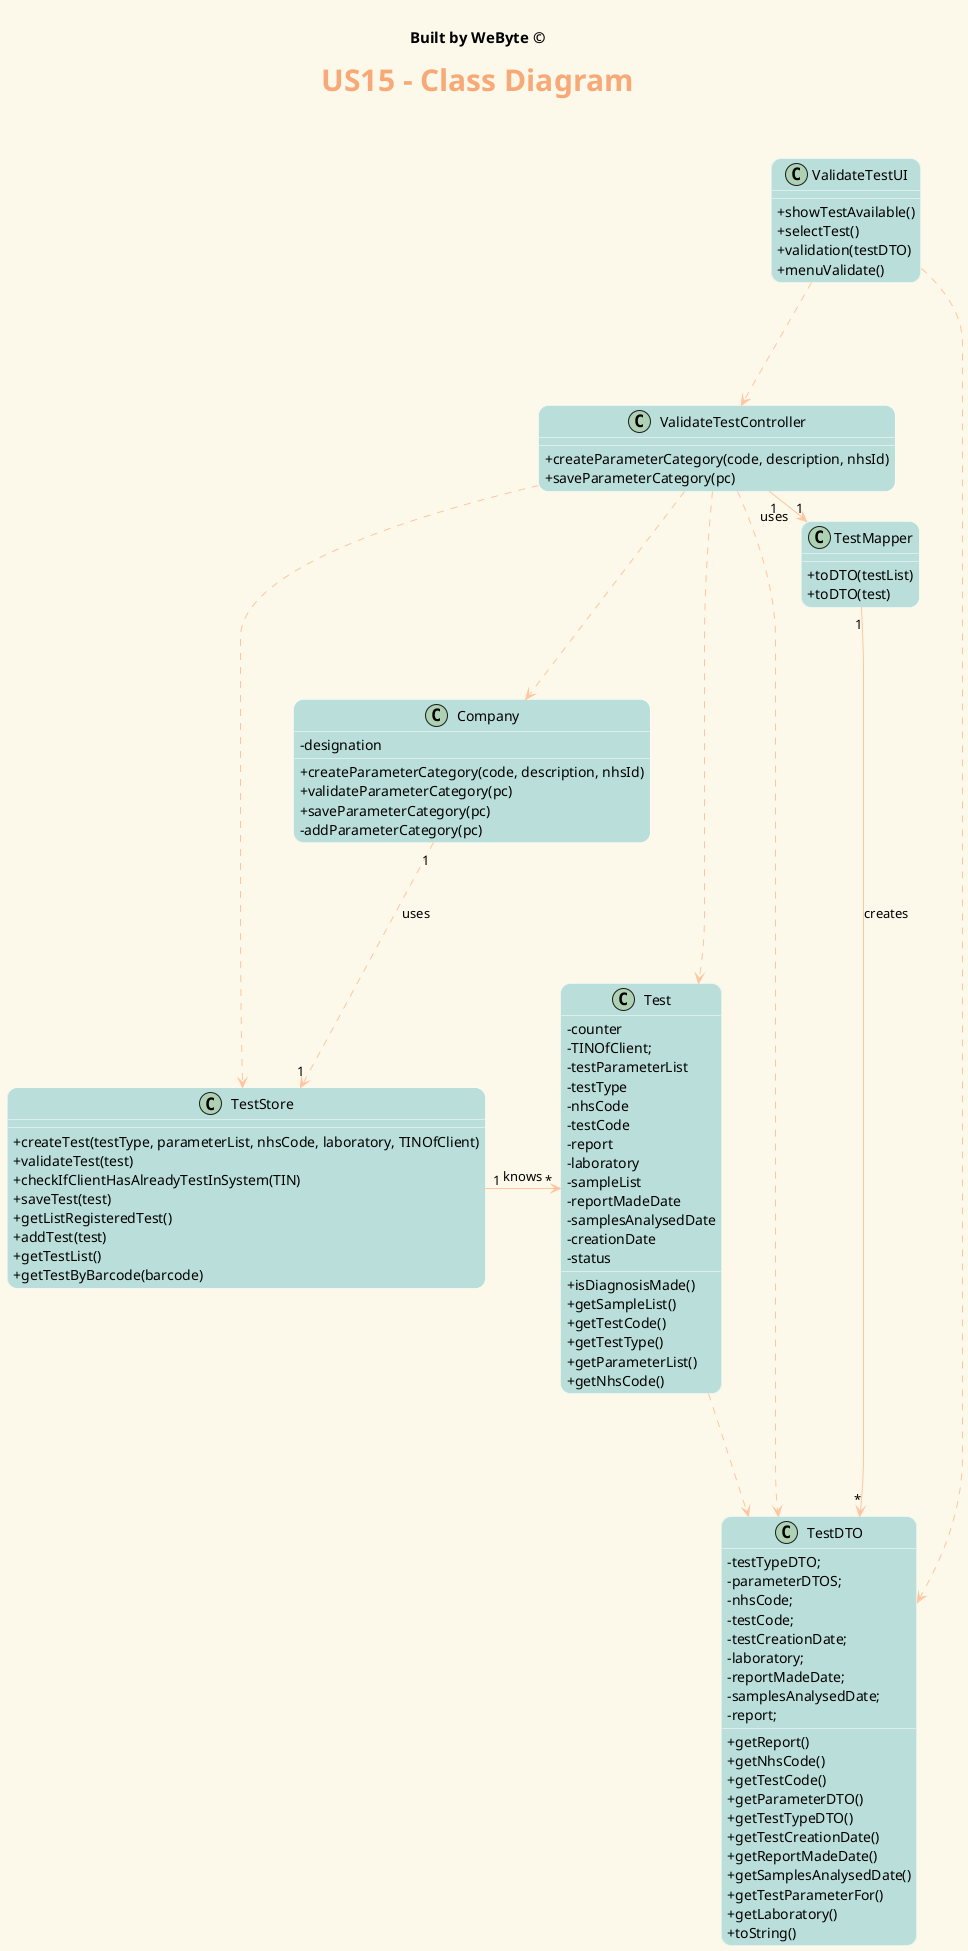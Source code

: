 @startuml
' ======= layout =========
skinparam backgroundColor #fcf9ea
skinparam titleBorderRoundCorner 15
skinparam titleFontSize 30
skinparam classAttributeIconSize 0
skinparam titleFontName Arial Black
skinparam titleFontColor #f8a978
skinparam roundcorner 20
skinparam stereotypeCBackgroundColor ffc5a1
skinparam class {

ArrowColor ffc5a1
BorderColor White
BackgroundColor badfdb
}


' ======= title =========
center header


<font color=Black size=15><b>Built by WeByte ©</font>
endheader
title <b>US15 - Class Diagram\n

' ======= classes =========

class ValidateTestUI{
    +showTestAvailable()
    +selectTest()
    +validation(testDTO)
    +menuValidate()
}
class Company{
 - designation
 + createParameterCategory(code, description, nhsId)
 + validateParameterCategory(pc)
 + saveParameterCategory(pc)
 - addParameterCategory(pc)
}

class TestDTO{
    - testTypeDTO;
    - parameterDTOS;
    - nhsCode;
    - testCode;
    - testCreationDate;
    - laboratory;
    - reportMadeDate;
    - samplesAnalysedDate;
    - report;
    + getReport()
    + getNhsCode()
    + getTestCode()
    + getParameterDTO()
    + getTestTypeDTO()
    + getTestCreationDate()
    + getReportMadeDate()
    + getSamplesAnalysedDate()
    + getTestParameterFor()
    + getLaboratory()
    + toString()
}

class TestMapper{
+toDTO(testList)
+toDTO(test)
}


class Test{
    - counter
    - TINOfClient;
    - testParameterList
    - testType
    - nhsCode
    - testCode
    - report
    - laboratory
    - sampleList
    - reportMadeDate
    - samplesAnalysedDate
    - creationDate
    - status
    + isDiagnosisMade()
    + getSampleList()
    + getTestCode()
    + getTestType()
    + getParameterList()
    + getNhsCode()
}

class TestStore{
+createTest(testType, parameterList, nhsCode, laboratory, TINOfClient)
+validateTest(test)
+checkIfClientHasAlreadyTestInSystem(TIN)
+saveTest(test)
+getListRegisteredTest()
+addTest(test)
+getTestList()
+getTestByBarcode(barcode)
}

class ValidateTestController{
 + createParameterCategory(code, description, nhsId)
 + saveParameterCategory(pc)
}


ValidateTestUI ..-> ValidateTestController
ValidateTestUI ..-> TestDTO

ValidateTestController ..-> Test
ValidateTestController ..-> TestStore
ValidateTestController "1" -> "1" TestMapper: uses
ValidateTestController ..-> TestDTO
ValidateTestController ..-> Company

Company "1" ..-> "1" TestStore : uses

TestStore "1" -> "*" Test : knows

Test ..-> TestDTO

TestMapper "1" -> "*" TestDTO : creates

@enduml